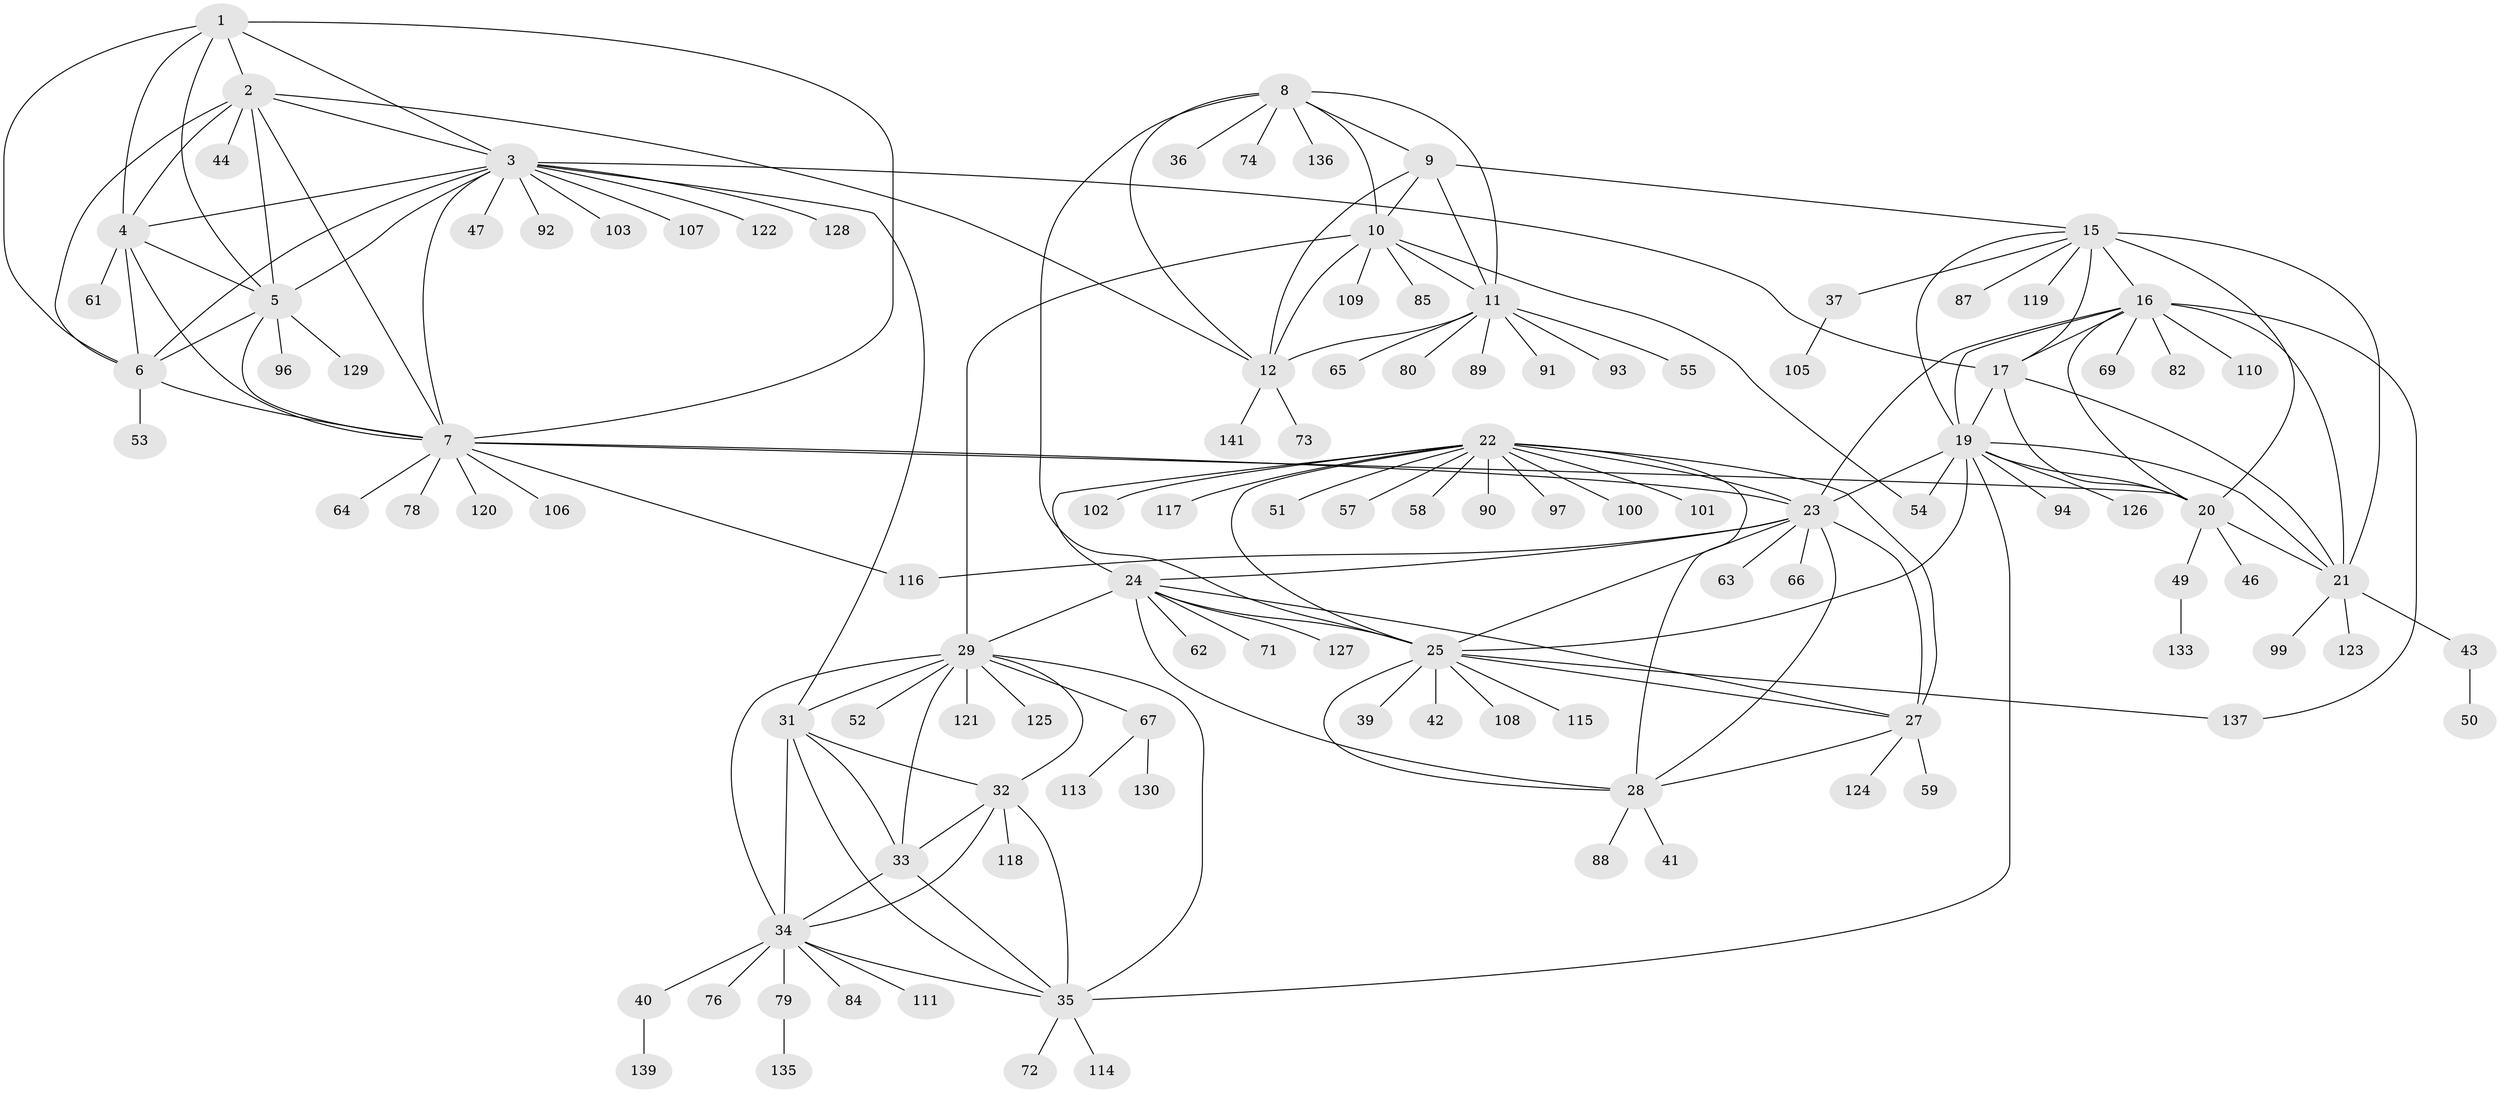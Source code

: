 // Generated by graph-tools (version 1.1) at 2025/24/03/03/25 07:24:11]
// undirected, 115 vertices, 177 edges
graph export_dot {
graph [start="1"]
  node [color=gray90,style=filled];
  1;
  2 [super="+138"];
  3 [super="+75"];
  4 [super="+104"];
  5;
  6 [super="+131"];
  7 [super="+48"];
  8 [super="+98"];
  9 [super="+132"];
  10 [super="+13"];
  11 [super="+45"];
  12 [super="+14"];
  15 [super="+18"];
  16 [super="+38"];
  17 [super="+60"];
  19;
  20 [super="+70"];
  21 [super="+81"];
  22 [super="+26"];
  23 [super="+112"];
  24;
  25 [super="+86"];
  27;
  28;
  29 [super="+30"];
  31 [super="+95"];
  32;
  33;
  34 [super="+56"];
  35 [super="+83"];
  36;
  37;
  39;
  40 [super="+77"];
  41;
  42 [super="+68"];
  43;
  44;
  46;
  47;
  49;
  50;
  51;
  52;
  53;
  54;
  55;
  57;
  58;
  59;
  61;
  62;
  63;
  64;
  65;
  66;
  67;
  69;
  71;
  72 [super="+134"];
  73;
  74;
  76;
  78;
  79 [super="+140"];
  80;
  82;
  84;
  85;
  87;
  88;
  89;
  90;
  91;
  92;
  93;
  94;
  96;
  97;
  99;
  100;
  101;
  102;
  103;
  105;
  106;
  107;
  108;
  109;
  110;
  111;
  113;
  114;
  115;
  116;
  117;
  118;
  119;
  120;
  121;
  122;
  123;
  124;
  125;
  126;
  127;
  128;
  129;
  130;
  133;
  135;
  136;
  137;
  139;
  141;
  1 -- 2;
  1 -- 3;
  1 -- 4;
  1 -- 5;
  1 -- 6;
  1 -- 7;
  2 -- 3;
  2 -- 4;
  2 -- 5;
  2 -- 6;
  2 -- 7;
  2 -- 44;
  2 -- 12;
  3 -- 4;
  3 -- 5;
  3 -- 6;
  3 -- 7;
  3 -- 31;
  3 -- 47;
  3 -- 92;
  3 -- 103;
  3 -- 128;
  3 -- 17;
  3 -- 122;
  3 -- 107;
  4 -- 5;
  4 -- 6;
  4 -- 7;
  4 -- 61;
  5 -- 6;
  5 -- 7;
  5 -- 96;
  5 -- 129;
  6 -- 7;
  6 -- 53;
  7 -- 20;
  7 -- 23;
  7 -- 64;
  7 -- 78;
  7 -- 106;
  7 -- 116;
  7 -- 120;
  8 -- 9;
  8 -- 10 [weight=2];
  8 -- 11;
  8 -- 12 [weight=2];
  8 -- 25;
  8 -- 36;
  8 -- 74;
  8 -- 136;
  9 -- 10 [weight=2];
  9 -- 11;
  9 -- 12 [weight=2];
  9 -- 15;
  10 -- 11 [weight=2];
  10 -- 12 [weight=4];
  10 -- 85;
  10 -- 109;
  10 -- 54;
  10 -- 29;
  11 -- 12 [weight=2];
  11 -- 55;
  11 -- 65;
  11 -- 89;
  11 -- 91;
  11 -- 93;
  11 -- 80;
  12 -- 141;
  12 -- 73;
  15 -- 16 [weight=2];
  15 -- 17 [weight=2];
  15 -- 19 [weight=2];
  15 -- 20 [weight=2];
  15 -- 21 [weight=2];
  15 -- 37;
  15 -- 87;
  15 -- 119;
  16 -- 17;
  16 -- 19;
  16 -- 20;
  16 -- 21;
  16 -- 69;
  16 -- 82;
  16 -- 110;
  16 -- 137;
  16 -- 23;
  17 -- 19;
  17 -- 20;
  17 -- 21;
  19 -- 20;
  19 -- 21;
  19 -- 23;
  19 -- 35;
  19 -- 54;
  19 -- 94;
  19 -- 126;
  19 -- 25;
  20 -- 21;
  20 -- 46;
  20 -- 49;
  21 -- 43;
  21 -- 99;
  21 -- 123;
  22 -- 23 [weight=2];
  22 -- 24 [weight=2];
  22 -- 25 [weight=2];
  22 -- 27 [weight=2];
  22 -- 28 [weight=2];
  22 -- 97;
  22 -- 102;
  22 -- 117;
  22 -- 100;
  22 -- 101;
  22 -- 58;
  22 -- 51;
  22 -- 90;
  22 -- 57;
  23 -- 24;
  23 -- 25;
  23 -- 27;
  23 -- 28;
  23 -- 63;
  23 -- 66;
  23 -- 116;
  24 -- 25;
  24 -- 27;
  24 -- 28;
  24 -- 29;
  24 -- 62;
  24 -- 71;
  24 -- 127;
  25 -- 27;
  25 -- 28;
  25 -- 39;
  25 -- 42;
  25 -- 108;
  25 -- 115;
  25 -- 137;
  27 -- 28;
  27 -- 59;
  27 -- 124;
  28 -- 41;
  28 -- 88;
  29 -- 31 [weight=2];
  29 -- 32 [weight=2];
  29 -- 33 [weight=2];
  29 -- 34 [weight=2];
  29 -- 35 [weight=2];
  29 -- 67;
  29 -- 52;
  29 -- 125;
  29 -- 121;
  31 -- 32;
  31 -- 33;
  31 -- 34;
  31 -- 35;
  32 -- 33;
  32 -- 34;
  32 -- 35;
  32 -- 118;
  33 -- 34;
  33 -- 35;
  34 -- 35;
  34 -- 40;
  34 -- 76;
  34 -- 79;
  34 -- 84;
  34 -- 111;
  35 -- 72;
  35 -- 114;
  37 -- 105;
  40 -- 139;
  43 -- 50;
  49 -- 133;
  67 -- 113;
  67 -- 130;
  79 -- 135;
}
